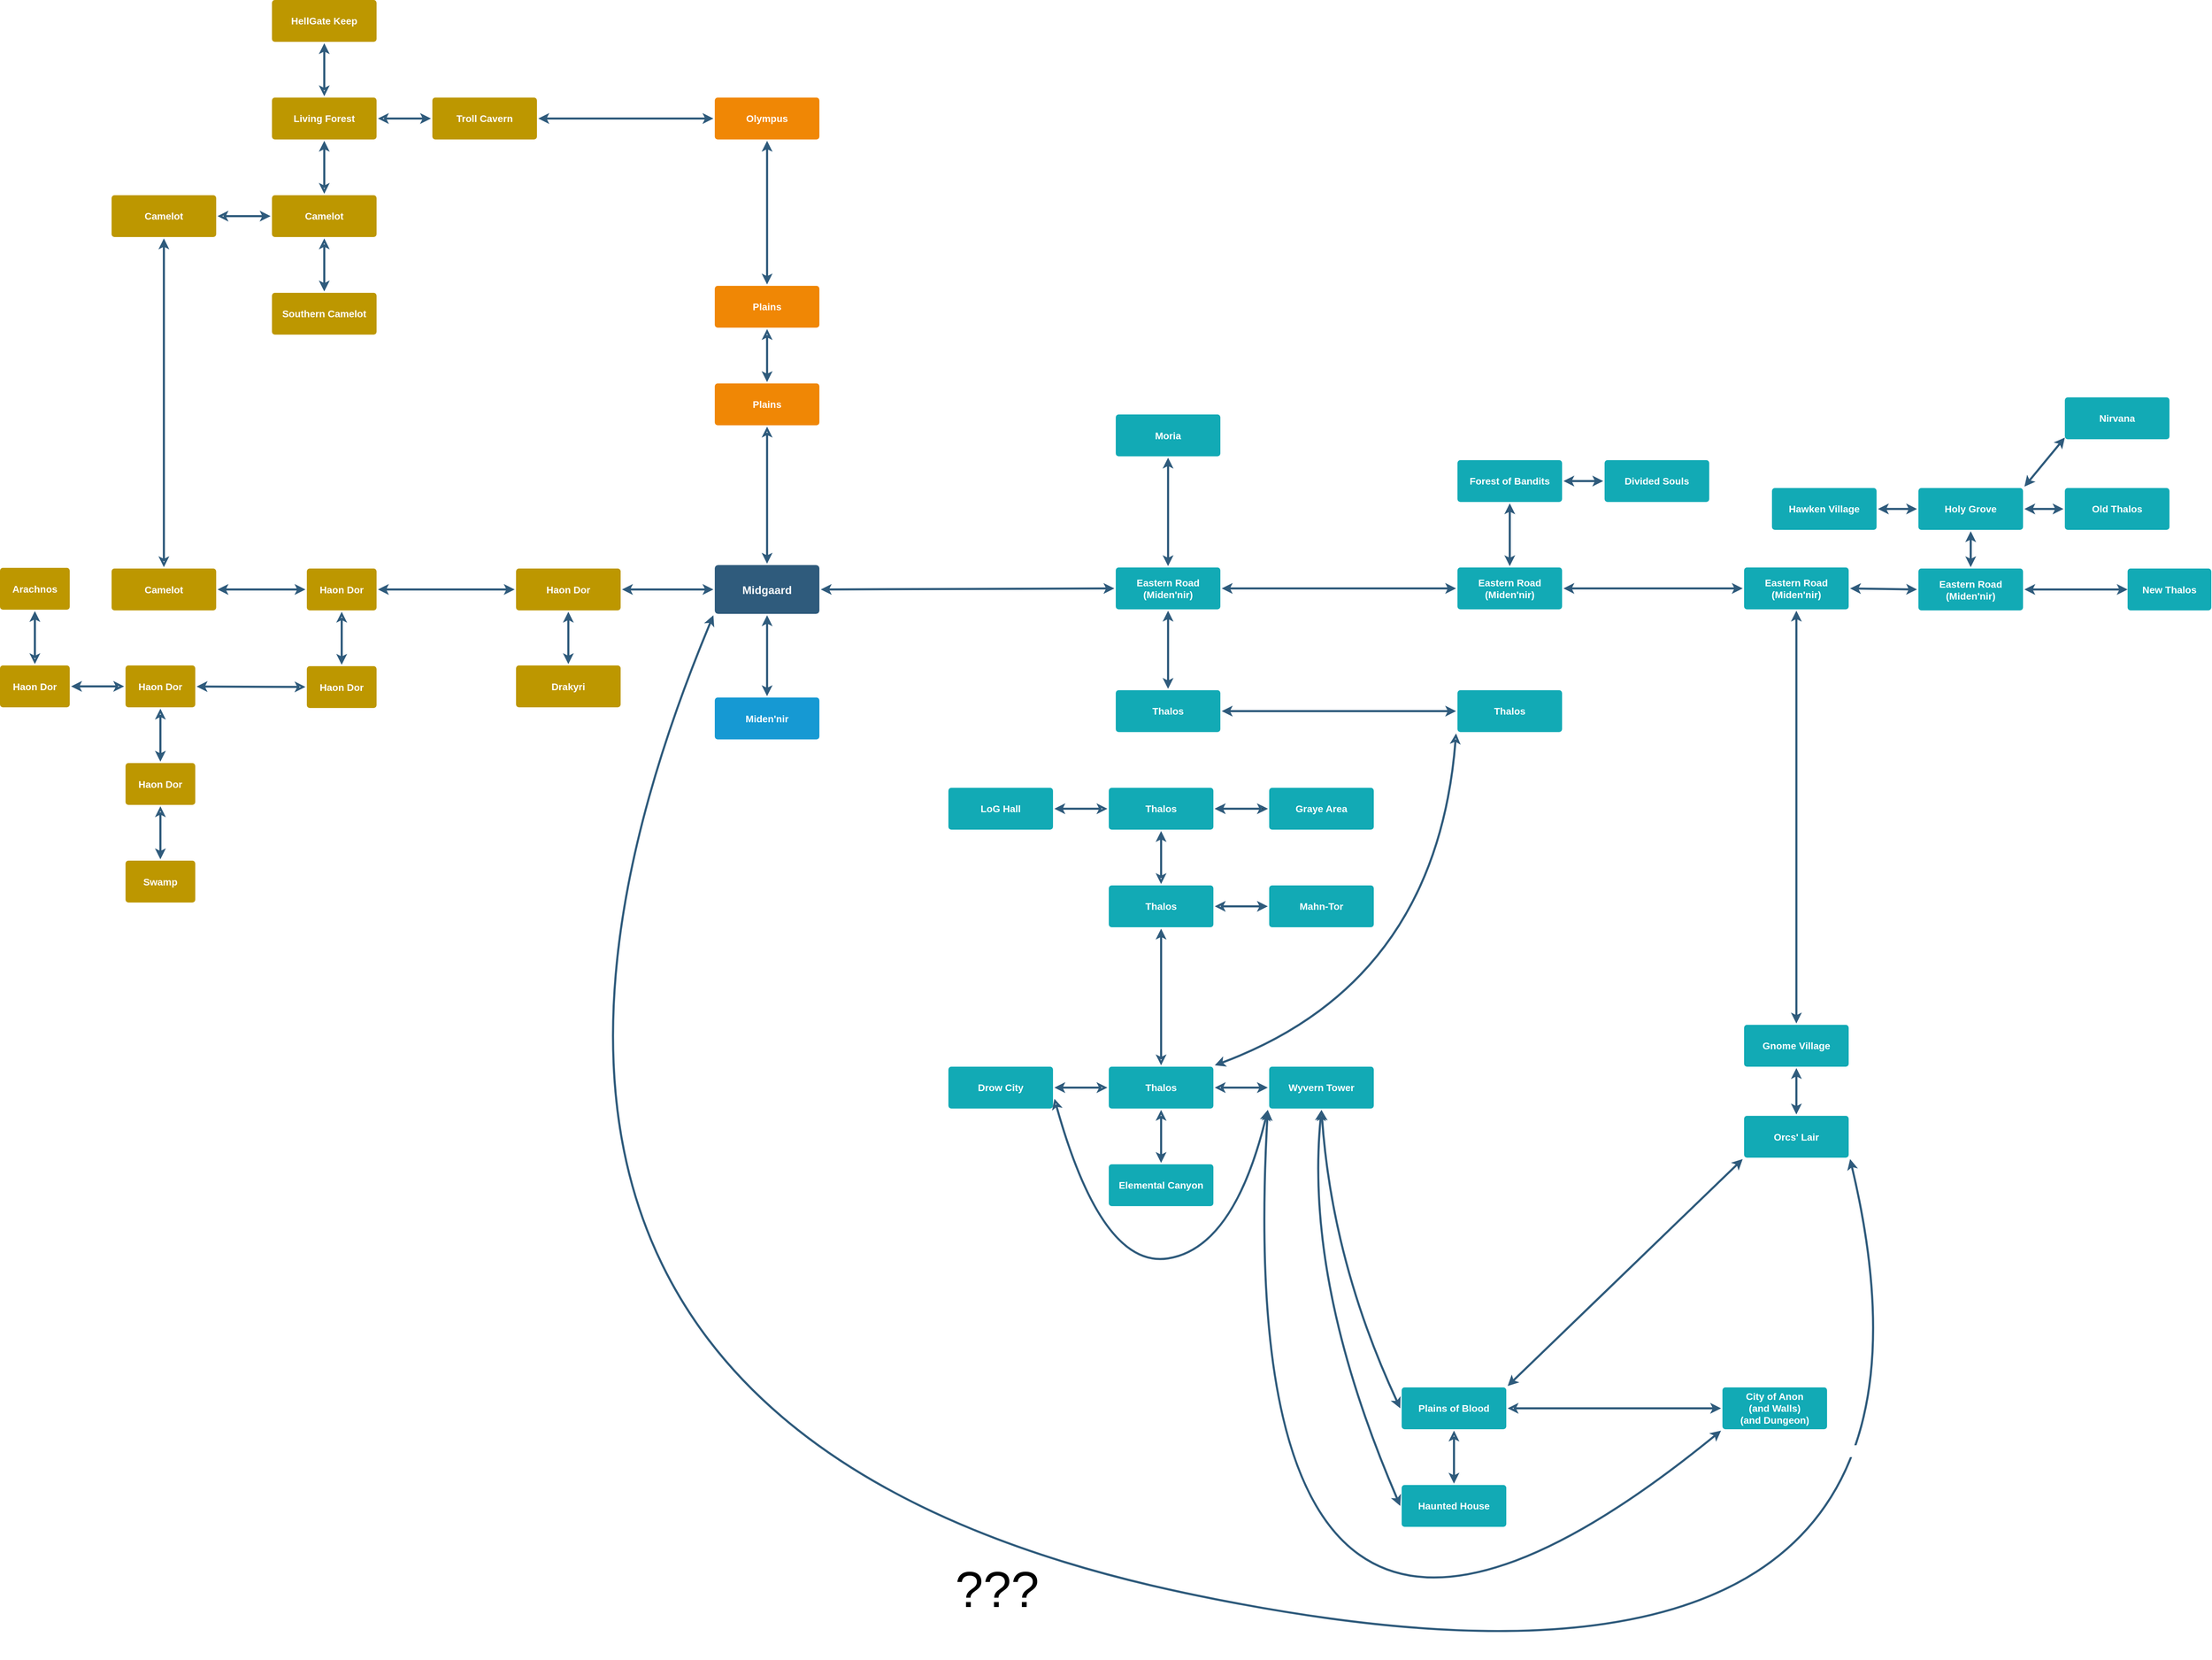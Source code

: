 <mxfile version="20.0.4" type="github">
  <diagram id="6a731a19-8d31-9384-78a2-239565b7b9f0" name="Page-1">
    <mxGraphModel dx="2523" dy="1562" grid="1" gridSize="10" guides="1" tooltips="1" connect="1" arrows="1" fold="1" page="1" pageScale="1" pageWidth="1169" pageHeight="827" background="none" math="0" shadow="0">
      <root>
        <mxCell id="0" />
        <mxCell id="1" parent="0" />
        <mxCell id="1749" value="Midgaard" style="rounded=1;whiteSpace=wrap;html=1;shadow=0;labelBackgroundColor=none;strokeColor=none;strokeWidth=3;fillColor=#2F5B7C;fontFamily=Helvetica;fontSize=16;fontColor=#FFFFFF;align=center;fontStyle=1;spacing=5;arcSize=7;perimeterSpacing=2;" parent="1" vertex="1">
          <mxGeometry x="495" y="380.5" width="150" height="70" as="geometry" />
        </mxCell>
        <mxCell id="1753" value="Haon Dor" style="rounded=1;whiteSpace=wrap;html=1;shadow=0;labelBackgroundColor=none;strokeColor=none;strokeWidth=3;fillColor=#BD9700;fontFamily=Helvetica;fontSize=14;fontColor=#FFFFFF;align=center;spacing=5;fontStyle=1;arcSize=7;perimeterSpacing=2;" parent="1" vertex="1">
          <mxGeometry x="210" y="385.5" width="150" height="60" as="geometry" />
        </mxCell>
        <mxCell id="1754" value="Drakyri" style="rounded=1;whiteSpace=wrap;html=1;shadow=0;labelBackgroundColor=none;strokeColor=none;strokeWidth=3;fillColor=#BD9700;fontFamily=Helvetica;fontSize=14;fontColor=#FFFFFF;align=center;spacing=5;fontStyle=1;arcSize=7;perimeterSpacing=2;" parent="1" vertex="1">
          <mxGeometry x="210" y="524.5" width="150" height="60" as="geometry" />
        </mxCell>
        <mxCell id="RiJoN2eTmRhTmO86q6G4-1881" value="" style="edgeStyle=none;orthogonalLoop=1;jettySize=auto;html=1;fontFamily=Helvetica;fontSize=14;fontColor=#FFFFFF;startArrow=classic;startFill=0;endArrow=classic;endFill=1;labelBackgroundColor=none;rounded=0;strokeColor=#2F5B7C;shadow=0;strokeWidth=3;" edge="1" parent="1" source="1755" target="RiJoN2eTmRhTmO86q6G4-1880">
          <mxGeometry relative="1" as="geometry" />
        </mxCell>
        <mxCell id="1755" value="Camelot" style="rounded=1;whiteSpace=wrap;html=1;shadow=0;labelBackgroundColor=none;strokeColor=none;strokeWidth=3;fillColor=#BD9700;fontFamily=Helvetica;fontSize=14;fontColor=#FFFFFF;align=center;spacing=5;fontStyle=1;arcSize=7;perimeterSpacing=2;" parent="1" vertex="1">
          <mxGeometry x="-370" y="385.5" width="150" height="60" as="geometry" />
        </mxCell>
        <mxCell id="1760" value="Miden&#39;nir" style="rounded=1;whiteSpace=wrap;html=1;shadow=0;labelBackgroundColor=none;strokeColor=none;strokeWidth=3;fillColor=#1699d3;fontFamily=Helvetica;fontSize=14;fontColor=#FFFFFF;align=center;spacing=5;fontStyle=1;arcSize=7;perimeterSpacing=2;" parent="1" vertex="1">
          <mxGeometry x="495" y="570.5" width="150" height="60" as="geometry" />
        </mxCell>
        <mxCell id="RiJoN2eTmRhTmO86q6G4-1897" value="" style="edgeStyle=none;orthogonalLoop=1;jettySize=auto;html=1;fontFamily=Helvetica;fontSize=14;fontColor=#FFFFFF;startArrow=classic;startFill=0;endArrow=classic;endFill=1;labelBackgroundColor=none;rounded=0;strokeColor=#2F5B7C;shadow=0;strokeWidth=3;" edge="1" parent="1" source="1764" target="RiJoN2eTmRhTmO86q6G4-1896">
          <mxGeometry relative="1" as="geometry" />
        </mxCell>
        <mxCell id="1764" value="Plains" style="rounded=1;whiteSpace=wrap;html=1;shadow=0;labelBackgroundColor=none;strokeColor=none;strokeWidth=3;fillColor=#F08705;fontFamily=Helvetica;fontSize=14;fontColor=#FFFFFF;align=center;spacing=5;fontStyle=1;arcSize=7;perimeterSpacing=2;" parent="1" vertex="1">
          <mxGeometry x="495" y="-20" width="150" height="60" as="geometry" />
        </mxCell>
        <mxCell id="1767" value="Olympus" style="rounded=1;whiteSpace=wrap;html=1;shadow=0;labelBackgroundColor=none;strokeColor=none;strokeWidth=3;fillColor=#F08705;fontFamily=Helvetica;fontSize=14;fontColor=#FFFFFF;align=center;spacing=5;arcSize=7;perimeterSpacing=2;fontStyle=1;" parent="1" vertex="1">
          <mxGeometry x="495" y="-290" width="150" height="60" as="geometry" />
        </mxCell>
        <mxCell id="1771" value="Eastern Road&lt;br&gt;(Miden&#39;nir)" style="rounded=1;whiteSpace=wrap;html=1;shadow=0;labelBackgroundColor=none;strokeColor=none;strokeWidth=3;fillColor=#12aab5;fontFamily=Helvetica;fontSize=14;fontColor=#FFFFFF;align=center;spacing=5;fontStyle=1;arcSize=7;perimeterSpacing=2;" parent="1" vertex="1">
          <mxGeometry x="1070" y="384.0" width="150" height="60" as="geometry" />
        </mxCell>
        <mxCell id="1772" value="Thalos" style="rounded=1;whiteSpace=wrap;html=1;shadow=0;labelBackgroundColor=none;strokeColor=none;strokeWidth=3;fillColor=#12aab5;fontFamily=Helvetica;fontSize=14;fontColor=#FFFFFF;align=center;spacing=5;fontStyle=1;arcSize=7;perimeterSpacing=2;" parent="1" vertex="1">
          <mxGeometry x="1070" y="560" width="150" height="60" as="geometry" />
        </mxCell>
        <mxCell id="RiJoN2eTmRhTmO86q6G4-1869" value="" style="edgeStyle=none;orthogonalLoop=1;jettySize=auto;html=1;fontFamily=Helvetica;fontSize=14;fontColor=#FFFFFF;startArrow=classic;startFill=0;endArrow=classic;endFill=1;labelBackgroundColor=none;rounded=0;strokeColor=#2F5B7C;shadow=0;strokeWidth=3;" edge="1" parent="1" source="RiJoN2eTmRhTmO86q6G4-1788" target="RiJoN2eTmRhTmO86q6G4-1868">
          <mxGeometry relative="1" as="geometry" />
        </mxCell>
        <mxCell id="RiJoN2eTmRhTmO86q6G4-1788" value="Haon Dor" style="rounded=1;whiteSpace=wrap;html=1;shadow=0;labelBackgroundColor=none;strokeColor=none;strokeWidth=3;fillColor=#BD9700;fontFamily=Helvetica;fontSize=14;fontColor=#FFFFFF;align=center;spacing=5;fontStyle=1;arcSize=7;perimeterSpacing=2;" vertex="1" parent="1">
          <mxGeometry x="-90" y="385.5" width="100" height="60" as="geometry" />
        </mxCell>
        <mxCell id="RiJoN2eTmRhTmO86q6G4-1792" value="New Thalos" style="rounded=1;whiteSpace=wrap;html=1;fontFamily=Helvetica;fontSize=14;fontColor=#FFFFFF;fillColor=#12aab5;strokeColor=none;shadow=0;labelBackgroundColor=none;strokeWidth=3;spacing=5;fontStyle=1;arcSize=7;" vertex="1" parent="1">
          <mxGeometry x="2521" y="385.5" width="120" height="60" as="geometry" />
        </mxCell>
        <mxCell id="RiJoN2eTmRhTmO86q6G4-1793" value="Eastern Road&lt;br&gt;(Miden&#39;nir)" style="rounded=1;whiteSpace=wrap;html=1;shadow=0;labelBackgroundColor=none;strokeColor=none;strokeWidth=3;fillColor=#12aab5;fontFamily=Helvetica;fontSize=14;fontColor=#FFFFFF;align=center;spacing=5;fontStyle=1;arcSize=7;perimeterSpacing=2;" vertex="1" parent="1">
          <mxGeometry x="2221" y="385.5" width="150" height="60" as="geometry" />
        </mxCell>
        <mxCell id="RiJoN2eTmRhTmO86q6G4-1794" value="" style="endArrow=classic;startArrow=classic;html=1;rounded=0;shadow=0;labelBackgroundColor=none;fontFamily=Helvetica;fontSize=16;fontColor=#23445D;strokeColor=#2F5B7C;strokeWidth=3;shape=connector;jumpStyle=none;exitX=1;exitY=0.5;exitDx=0;exitDy=0;entryX=0;entryY=0.5;entryDx=0;entryDy=0;" edge="1" parent="1" source="RiJoN2eTmRhTmO86q6G4-1793" target="RiJoN2eTmRhTmO86q6G4-1792">
          <mxGeometry width="50" height="50" relative="1" as="geometry">
            <mxPoint x="2311" y="421.25" as="sourcePoint" />
            <mxPoint x="2497" y="419.75" as="targetPoint" />
          </mxGeometry>
        </mxCell>
        <mxCell id="RiJoN2eTmRhTmO86q6G4-1795" value="Moria" style="rounded=1;whiteSpace=wrap;html=1;shadow=0;labelBackgroundColor=none;strokeColor=none;strokeWidth=3;fillColor=#12aab5;fontFamily=Helvetica;fontSize=14;fontColor=#FFFFFF;align=center;spacing=5;fontStyle=1;arcSize=7;perimeterSpacing=2;" vertex="1" parent="1">
          <mxGeometry x="1070" y="164.5" width="150" height="60" as="geometry" />
        </mxCell>
        <mxCell id="RiJoN2eTmRhTmO86q6G4-1796" value="" style="endArrow=classic;startArrow=classic;html=1;rounded=0;shadow=0;labelBackgroundColor=none;fontFamily=Helvetica;fontSize=16;fontColor=#23445D;strokeColor=#2F5B7C;strokeWidth=3;shape=connector;jumpStyle=none;entryX=0.5;entryY=0;entryDx=0;entryDy=0;exitX=0.5;exitY=1;exitDx=0;exitDy=0;" edge="1" parent="1" source="RiJoN2eTmRhTmO86q6G4-1795" target="1771">
          <mxGeometry width="50" height="50" relative="1" as="geometry">
            <mxPoint x="1200" y="324.5" as="sourcePoint" />
            <mxPoint x="1150" y="384.5" as="targetPoint" />
          </mxGeometry>
        </mxCell>
        <mxCell id="RiJoN2eTmRhTmO86q6G4-1798" value="Eastern Road&lt;br&gt;(Miden&#39;nir)" style="rounded=1;whiteSpace=wrap;html=1;shadow=0;labelBackgroundColor=none;strokeColor=none;strokeWidth=3;fillColor=#12aab5;fontFamily=Helvetica;fontSize=14;fontColor=#FFFFFF;align=center;spacing=5;fontStyle=1;arcSize=7;perimeterSpacing=2;" vertex="1" parent="1">
          <mxGeometry x="1560" y="384.0" width="150" height="60" as="geometry" />
        </mxCell>
        <mxCell id="RiJoN2eTmRhTmO86q6G4-1801" value="" style="endArrow=classic;startArrow=classic;html=1;rounded=0;shadow=0;labelBackgroundColor=none;fontFamily=Helvetica;fontSize=14;fontColor=#FFFFFF;strokeColor=#2F5B7C;strokeWidth=3;shape=connector;jumpStyle=none;exitX=1;exitY=0.5;exitDx=0;exitDy=0;entryX=0;entryY=0.5;entryDx=0;entryDy=0;" edge="1" parent="1" source="1749" target="1771">
          <mxGeometry width="50" height="50" relative="1" as="geometry">
            <mxPoint x="750" y="430" as="sourcePoint" />
            <mxPoint x="800" y="380" as="targetPoint" />
          </mxGeometry>
        </mxCell>
        <mxCell id="RiJoN2eTmRhTmO86q6G4-1803" value="" style="endArrow=classic;startArrow=classic;html=1;rounded=0;shadow=0;labelBackgroundColor=none;fontFamily=Helvetica;fontSize=14;fontColor=#FFFFFF;strokeColor=#2F5B7C;strokeWidth=3;shape=connector;jumpStyle=none;entryX=0.5;entryY=1;entryDx=0;entryDy=0;exitX=0.5;exitY=0;exitDx=0;exitDy=0;" edge="1" parent="1" source="1764" target="1767">
          <mxGeometry width="50" height="50" relative="1" as="geometry">
            <mxPoint x="580" y="158.5" as="sourcePoint" />
            <mxPoint x="580" y="52" as="targetPoint" />
          </mxGeometry>
        </mxCell>
        <mxCell id="RiJoN2eTmRhTmO86q6G4-1804" value="" style="endArrow=classic;startArrow=classic;html=1;rounded=0;shadow=0;labelBackgroundColor=none;fontFamily=Helvetica;fontSize=14;fontColor=#FFFFFF;strokeColor=#2F5B7C;strokeWidth=3;shape=connector;jumpStyle=none;entryX=1;entryY=0.5;entryDx=0;entryDy=0;exitX=0;exitY=0.5;exitDx=0;exitDy=0;" edge="1" parent="1" source="1749" target="1753">
          <mxGeometry width="50" height="50" relative="1" as="geometry">
            <mxPoint x="590" y="398.5" as="sourcePoint" />
            <mxPoint x="590" y="292" as="targetPoint" />
          </mxGeometry>
        </mxCell>
        <mxCell id="RiJoN2eTmRhTmO86q6G4-1805" value="" style="endArrow=classic;startArrow=classic;html=1;rounded=0;shadow=0;labelBackgroundColor=none;fontFamily=Helvetica;fontSize=14;fontColor=#FFFFFF;strokeColor=#2F5B7C;strokeWidth=3;shape=connector;jumpStyle=none;entryX=0.5;entryY=1;entryDx=0;entryDy=0;exitX=0.5;exitY=0;exitDx=0;exitDy=0;" edge="1" parent="1" source="1754" target="1753">
          <mxGeometry width="50" height="50" relative="1" as="geometry">
            <mxPoint x="600" y="408.5" as="sourcePoint" />
            <mxPoint x="600" y="302" as="targetPoint" />
          </mxGeometry>
        </mxCell>
        <mxCell id="RiJoN2eTmRhTmO86q6G4-1806" value="" style="endArrow=classic;startArrow=classic;html=1;rounded=0;shadow=0;labelBackgroundColor=none;fontFamily=Helvetica;fontSize=14;fontColor=#FFFFFF;strokeColor=#2F5B7C;strokeWidth=3;shape=connector;jumpStyle=none;entryX=0.5;entryY=1;entryDx=0;entryDy=0;exitX=0.5;exitY=0;exitDx=0;exitDy=0;" edge="1" parent="1" source="1760" target="1749">
          <mxGeometry width="50" height="50" relative="1" as="geometry">
            <mxPoint x="610" y="418.5" as="sourcePoint" />
            <mxPoint x="610" y="312" as="targetPoint" />
          </mxGeometry>
        </mxCell>
        <mxCell id="RiJoN2eTmRhTmO86q6G4-1807" value="" style="endArrow=classic;startArrow=classic;html=1;rounded=0;shadow=0;labelBackgroundColor=none;fontFamily=Helvetica;fontSize=14;fontColor=#FFFFFF;strokeColor=#2F5B7C;strokeWidth=3;shape=connector;jumpStyle=none;entryX=0;entryY=0.5;entryDx=0;entryDy=0;exitX=1;exitY=0.5;exitDx=0;exitDy=0;" edge="1" parent="1" source="1772" target="RiJoN2eTmRhTmO86q6G4-1834">
          <mxGeometry width="50" height="50" relative="1" as="geometry">
            <mxPoint x="910" y="428.5" as="sourcePoint" />
            <mxPoint x="910" y="322" as="targetPoint" />
          </mxGeometry>
        </mxCell>
        <mxCell id="RiJoN2eTmRhTmO86q6G4-1808" value="" style="endArrow=classic;startArrow=classic;html=1;rounded=0;shadow=0;labelBackgroundColor=none;fontFamily=Helvetica;fontSize=14;fontColor=#FFFFFF;strokeColor=#2F5B7C;strokeWidth=3;shape=connector;jumpStyle=none;entryX=0;entryY=0.5;entryDx=0;entryDy=0;exitX=1;exitY=0.5;exitDx=0;exitDy=0;" edge="1" parent="1" source="1771" target="RiJoN2eTmRhTmO86q6G4-1798">
          <mxGeometry width="50" height="50" relative="1" as="geometry">
            <mxPoint x="920" y="438.5" as="sourcePoint" />
            <mxPoint x="920" y="332" as="targetPoint" />
          </mxGeometry>
        </mxCell>
        <mxCell id="RiJoN2eTmRhTmO86q6G4-1809" value="Eastern Road&lt;br&gt;(Miden&#39;nir)" style="rounded=1;whiteSpace=wrap;html=1;shadow=0;labelBackgroundColor=none;strokeColor=none;strokeWidth=3;fillColor=#12aab5;fontFamily=Helvetica;fontSize=14;fontColor=#FFFFFF;align=center;spacing=5;fontStyle=1;arcSize=7;perimeterSpacing=2;" vertex="1" parent="1">
          <mxGeometry x="1971" y="384.0" width="150" height="60" as="geometry" />
        </mxCell>
        <mxCell id="RiJoN2eTmRhTmO86q6G4-1810" value="" style="endArrow=classic;startArrow=classic;html=1;rounded=0;shadow=0;labelBackgroundColor=none;fontFamily=Helvetica;fontSize=14;fontColor=#FFFFFF;strokeColor=#2F5B7C;strokeWidth=3;shape=connector;jumpStyle=none;entryX=0;entryY=0.5;entryDx=0;entryDy=0;exitX=1;exitY=0.5;exitDx=0;exitDy=0;" edge="1" parent="1" source="RiJoN2eTmRhTmO86q6G4-1798" target="RiJoN2eTmRhTmO86q6G4-1809">
          <mxGeometry width="50" height="50" relative="1" as="geometry">
            <mxPoint x="1483" y="424.0" as="sourcePoint" />
            <mxPoint x="1568" y="424.0" as="targetPoint" />
          </mxGeometry>
        </mxCell>
        <mxCell id="RiJoN2eTmRhTmO86q6G4-1811" value="" style="endArrow=classic;startArrow=classic;html=1;rounded=0;shadow=0;labelBackgroundColor=none;fontFamily=Helvetica;fontSize=14;fontColor=#FFFFFF;strokeColor=#2F5B7C;strokeWidth=3;shape=connector;jumpStyle=none;entryX=0;entryY=0.5;entryDx=0;entryDy=0;exitX=1;exitY=0.5;exitDx=0;exitDy=0;" edge="1" parent="1" source="RiJoN2eTmRhTmO86q6G4-1809" target="RiJoN2eTmRhTmO86q6G4-1793">
          <mxGeometry width="50" height="50" relative="1" as="geometry">
            <mxPoint x="1683" y="434.0" as="sourcePoint" />
            <mxPoint x="1768" y="434.0" as="targetPoint" />
          </mxGeometry>
        </mxCell>
        <mxCell id="RiJoN2eTmRhTmO86q6G4-1812" value="" style="endArrow=classic;startArrow=classic;html=1;rounded=0;shadow=0;labelBackgroundColor=none;fontFamily=Helvetica;fontSize=14;fontColor=#FFFFFF;strokeColor=#2F5B7C;strokeWidth=3;shape=connector;jumpStyle=none;entryX=1;entryY=0.5;entryDx=0;entryDy=0;exitX=0;exitY=0.5;exitDx=0;exitDy=0;" edge="1" parent="1" source="1753" target="RiJoN2eTmRhTmO86q6G4-1788">
          <mxGeometry width="50" height="50" relative="1" as="geometry">
            <mxPoint x="141" y="414" as="sourcePoint" />
            <mxPoint x="10" y="414" as="targetPoint" />
          </mxGeometry>
        </mxCell>
        <mxCell id="RiJoN2eTmRhTmO86q6G4-1813" value="" style="endArrow=classic;startArrow=classic;html=1;rounded=0;shadow=0;labelBackgroundColor=none;fontFamily=Helvetica;fontSize=14;fontColor=#FFFFFF;strokeColor=#2F5B7C;strokeWidth=3;shape=connector;jumpStyle=none;entryX=1;entryY=0.5;entryDx=0;entryDy=0;exitX=0;exitY=0.5;exitDx=0;exitDy=0;" edge="1" parent="1" source="RiJoN2eTmRhTmO86q6G4-1788" target="1755">
          <mxGeometry width="50" height="50" relative="1" as="geometry">
            <mxPoint x="-99" y="490" as="sourcePoint" />
            <mxPoint x="-230" y="490" as="targetPoint" />
          </mxGeometry>
        </mxCell>
        <mxCell id="RiJoN2eTmRhTmO86q6G4-1814" value="Forest of Bandits" style="rounded=1;whiteSpace=wrap;html=1;shadow=0;labelBackgroundColor=none;strokeColor=none;strokeWidth=3;fillColor=#12aab5;fontFamily=Helvetica;fontSize=14;fontColor=#FFFFFF;align=center;spacing=5;fontStyle=1;arcSize=7;perimeterSpacing=2;" vertex="1" parent="1">
          <mxGeometry x="1560" y="230.0" width="150" height="60" as="geometry" />
        </mxCell>
        <mxCell id="RiJoN2eTmRhTmO86q6G4-1815" value="" style="endArrow=classic;startArrow=classic;html=1;rounded=0;shadow=0;labelBackgroundColor=none;fontFamily=Helvetica;fontSize=14;fontColor=#FFFFFF;strokeColor=#2F5B7C;strokeWidth=3;shape=connector;jumpStyle=none;entryX=0.5;entryY=1;entryDx=0;entryDy=0;" edge="1" parent="1" source="RiJoN2eTmRhTmO86q6G4-1798" target="RiJoN2eTmRhTmO86q6G4-1814">
          <mxGeometry width="50" height="50" relative="1" as="geometry">
            <mxPoint x="1483" y="424.0" as="sourcePoint" />
            <mxPoint x="1568" y="424.0" as="targetPoint" />
          </mxGeometry>
        </mxCell>
        <mxCell id="RiJoN2eTmRhTmO86q6G4-1816" value="Divided Souls" style="rounded=1;whiteSpace=wrap;html=1;shadow=0;labelBackgroundColor=none;strokeColor=none;strokeWidth=3;fillColor=#12aab5;fontFamily=Helvetica;fontSize=14;fontColor=#FFFFFF;align=center;spacing=5;fontStyle=1;arcSize=7;perimeterSpacing=2;" vertex="1" parent="1">
          <mxGeometry x="1771" y="230.0" width="150" height="60" as="geometry" />
        </mxCell>
        <mxCell id="RiJoN2eTmRhTmO86q6G4-1817" value="" style="endArrow=classic;startArrow=classic;html=1;rounded=0;shadow=0;labelBackgroundColor=none;fontFamily=Helvetica;fontSize=14;fontColor=#FFFFFF;strokeColor=#2F5B7C;strokeWidth=3;shape=connector;jumpStyle=none;entryX=0;entryY=0.5;entryDx=0;entryDy=0;exitX=1;exitY=0.5;exitDx=0;exitDy=0;" edge="1" parent="1" source="RiJoN2eTmRhTmO86q6G4-1814" target="RiJoN2eTmRhTmO86q6G4-1816">
          <mxGeometry width="50" height="50" relative="1" as="geometry">
            <mxPoint x="1645" y="392" as="sourcePoint" />
            <mxPoint x="1645" y="302" as="targetPoint" />
          </mxGeometry>
        </mxCell>
        <mxCell id="RiJoN2eTmRhTmO86q6G4-1818" value="Gnome Village" style="rounded=1;whiteSpace=wrap;html=1;shadow=0;labelBackgroundColor=none;strokeColor=none;strokeWidth=3;fillColor=#12aab5;fontFamily=Helvetica;fontSize=14;fontColor=#FFFFFF;align=center;spacing=5;fontStyle=1;arcSize=7;perimeterSpacing=2;" vertex="1" parent="1">
          <mxGeometry x="1971" y="1040" width="150" height="60" as="geometry" />
        </mxCell>
        <mxCell id="RiJoN2eTmRhTmO86q6G4-1819" value="" style="endArrow=classic;startArrow=classic;html=1;rounded=0;shadow=0;labelBackgroundColor=none;fontFamily=Helvetica;fontSize=14;fontColor=#FFFFFF;strokeColor=#2F5B7C;strokeWidth=3;shape=connector;jumpStyle=none;entryX=0.5;entryY=0;entryDx=0;entryDy=0;exitX=0.5;exitY=1;exitDx=0;exitDy=0;" edge="1" parent="1" source="RiJoN2eTmRhTmO86q6G4-1809" target="RiJoN2eTmRhTmO86q6G4-1818">
          <mxGeometry width="50" height="50" relative="1" as="geometry">
            <mxPoint x="2133" y="424" as="sourcePoint" />
            <mxPoint x="2229" y="425.5" as="targetPoint" />
          </mxGeometry>
        </mxCell>
        <mxCell id="RiJoN2eTmRhTmO86q6G4-1820" value="Orcs&#39; Lair" style="rounded=1;whiteSpace=wrap;html=1;shadow=0;labelBackgroundColor=none;strokeColor=none;strokeWidth=3;fillColor=#12aab5;fontFamily=Helvetica;fontSize=14;fontColor=#FFFFFF;align=center;spacing=5;fontStyle=1;arcSize=7;perimeterSpacing=2;" vertex="1" parent="1">
          <mxGeometry x="1971" y="1170.5" width="150" height="60" as="geometry" />
        </mxCell>
        <mxCell id="RiJoN2eTmRhTmO86q6G4-1821" value="" style="endArrow=classic;startArrow=classic;html=1;rounded=0;shadow=0;labelBackgroundColor=none;fontFamily=Helvetica;fontSize=14;fontColor=#FFFFFF;strokeColor=#2F5B7C;strokeWidth=3;shape=connector;jumpStyle=none;entryX=0.5;entryY=0;entryDx=0;entryDy=0;exitX=0.5;exitY=1;exitDx=0;exitDy=0;" edge="1" parent="1" source="RiJoN2eTmRhTmO86q6G4-1818" target="RiJoN2eTmRhTmO86q6G4-1820">
          <mxGeometry width="50" height="50" relative="1" as="geometry">
            <mxPoint x="2056" y="996.0" as="sourcePoint" />
            <mxPoint x="2056" y="1048.0" as="targetPoint" />
          </mxGeometry>
        </mxCell>
        <mxCell id="RiJoN2eTmRhTmO86q6G4-1858" value="" style="edgeStyle=none;orthogonalLoop=1;jettySize=auto;html=1;fontFamily=Helvetica;fontSize=14;fontColor=#FFFFFF;startArrow=classic;startFill=0;endArrow=classic;endFill=1;labelBackgroundColor=none;rounded=0;strokeColor=#2F5B7C;shadow=0;strokeWidth=3;" edge="1" parent="1" source="RiJoN2eTmRhTmO86q6G4-1822" target="RiJoN2eTmRhTmO86q6G4-1857">
          <mxGeometry relative="1" as="geometry" />
        </mxCell>
        <mxCell id="RiJoN2eTmRhTmO86q6G4-1860" value="" style="edgeStyle=none;orthogonalLoop=1;jettySize=auto;html=1;fontFamily=Helvetica;fontSize=14;fontColor=#FFFFFF;startArrow=classic;startFill=0;endArrow=classic;endFill=1;labelBackgroundColor=none;rounded=0;strokeColor=#2F5B7C;shadow=0;strokeWidth=3;" edge="1" parent="1" source="RiJoN2eTmRhTmO86q6G4-1822" target="RiJoN2eTmRhTmO86q6G4-1859">
          <mxGeometry relative="1" as="geometry" />
        </mxCell>
        <mxCell id="RiJoN2eTmRhTmO86q6G4-1822" value="Plains of Blood" style="rounded=1;whiteSpace=wrap;html=1;shadow=0;labelBackgroundColor=none;strokeColor=none;strokeWidth=3;fillColor=#12aab5;fontFamily=Helvetica;fontSize=14;fontColor=#FFFFFF;align=center;spacing=5;fontStyle=1;arcSize=7;perimeterSpacing=2;" vertex="1" parent="1">
          <mxGeometry x="1480" y="1560" width="150" height="60" as="geometry" />
        </mxCell>
        <mxCell id="RiJoN2eTmRhTmO86q6G4-1823" value="" style="endArrow=classic;startArrow=classic;html=1;rounded=0;shadow=0;labelBackgroundColor=none;fontFamily=Helvetica;fontSize=14;fontColor=#FFFFFF;strokeColor=#2F5B7C;strokeWidth=3;shape=connector;jumpStyle=none;entryX=1;entryY=0;entryDx=0;entryDy=0;exitX=0;exitY=1;exitDx=0;exitDy=0;" edge="1" parent="1" source="RiJoN2eTmRhTmO86q6G4-1820" target="RiJoN2eTmRhTmO86q6G4-1822">
          <mxGeometry width="50" height="50" relative="1" as="geometry">
            <mxPoint x="2056" y="1112.0" as="sourcePoint" />
            <mxPoint x="2056" y="1178.5" as="targetPoint" />
          </mxGeometry>
        </mxCell>
        <mxCell id="RiJoN2eTmRhTmO86q6G4-1824" value="Holy Grove" style="rounded=1;whiteSpace=wrap;html=1;shadow=0;labelBackgroundColor=none;strokeColor=none;strokeWidth=3;fillColor=#12aab5;fontFamily=Helvetica;fontSize=14;fontColor=#FFFFFF;align=center;spacing=5;fontStyle=1;arcSize=7;perimeterSpacing=2;" vertex="1" parent="1">
          <mxGeometry x="2221" y="270.0" width="150" height="60" as="geometry" />
        </mxCell>
        <mxCell id="RiJoN2eTmRhTmO86q6G4-1825" value="" style="endArrow=classic;startArrow=classic;html=1;rounded=0;shadow=0;labelBackgroundColor=none;fontFamily=Helvetica;fontSize=16;fontColor=#23445D;strokeColor=#2F5B7C;strokeWidth=3;shape=connector;jumpStyle=none;entryX=0.5;entryY=1;entryDx=0;entryDy=0;" edge="1" parent="1" source="RiJoN2eTmRhTmO86q6G4-1793" target="RiJoN2eTmRhTmO86q6G4-1824">
          <mxGeometry width="50" height="50" relative="1" as="geometry">
            <mxPoint x="2383.0" y="425.5" as="sourcePoint" />
            <mxPoint x="2531" y="425.5" as="targetPoint" />
          </mxGeometry>
        </mxCell>
        <mxCell id="RiJoN2eTmRhTmO86q6G4-1826" value="Old Thalos" style="rounded=1;whiteSpace=wrap;html=1;shadow=0;labelBackgroundColor=none;strokeColor=none;strokeWidth=3;fillColor=#12aab5;fontFamily=Helvetica;fontSize=14;fontColor=#FFFFFF;align=center;spacing=5;fontStyle=1;arcSize=7;perimeterSpacing=2;" vertex="1" parent="1">
          <mxGeometry x="2431" y="270.0" width="150" height="60" as="geometry" />
        </mxCell>
        <mxCell id="RiJoN2eTmRhTmO86q6G4-1827" value="" style="endArrow=classic;startArrow=classic;html=1;rounded=0;shadow=0;labelBackgroundColor=none;fontFamily=Helvetica;fontSize=16;fontColor=#23445D;strokeColor=#2F5B7C;strokeWidth=3;shape=connector;jumpStyle=none;entryX=0;entryY=0.5;entryDx=0;entryDy=0;exitX=1;exitY=0.5;exitDx=0;exitDy=0;" edge="1" parent="1" source="RiJoN2eTmRhTmO86q6G4-1824" target="RiJoN2eTmRhTmO86q6G4-1826">
          <mxGeometry width="50" height="50" relative="1" as="geometry">
            <mxPoint x="2306" y="393.5" as="sourcePoint" />
            <mxPoint x="2306" y="342.0" as="targetPoint" />
          </mxGeometry>
        </mxCell>
        <mxCell id="RiJoN2eTmRhTmO86q6G4-1828" value="Nirvana" style="rounded=1;whiteSpace=wrap;html=1;shadow=0;labelBackgroundColor=none;strokeColor=none;strokeWidth=3;fillColor=#12aab5;fontFamily=Helvetica;fontSize=14;fontColor=#FFFFFF;align=center;spacing=5;fontStyle=1;arcSize=7;perimeterSpacing=2;" vertex="1" parent="1">
          <mxGeometry x="2431" y="140.0" width="150" height="60" as="geometry" />
        </mxCell>
        <mxCell id="RiJoN2eTmRhTmO86q6G4-1829" value="" style="endArrow=classic;startArrow=classic;html=1;rounded=0;shadow=0;labelBackgroundColor=none;fontFamily=Helvetica;fontSize=16;fontColor=#23445D;strokeColor=#2F5B7C;strokeWidth=3;shape=connector;jumpStyle=none;entryX=0.013;entryY=0.932;entryDx=0;entryDy=0;exitX=1;exitY=0;exitDx=0;exitDy=0;entryPerimeter=0;" edge="1" parent="1" source="RiJoN2eTmRhTmO86q6G4-1824" target="RiJoN2eTmRhTmO86q6G4-1828">
          <mxGeometry width="50" height="50" relative="1" as="geometry">
            <mxPoint x="2383.0" y="310.0" as="sourcePoint" />
            <mxPoint x="2439.0" y="310.0" as="targetPoint" />
          </mxGeometry>
        </mxCell>
        <mxCell id="RiJoN2eTmRhTmO86q6G4-1830" value="Hawken Village" style="rounded=1;whiteSpace=wrap;html=1;shadow=0;labelBackgroundColor=none;strokeColor=none;strokeWidth=3;fillColor=#12aab5;fontFamily=Helvetica;fontSize=14;fontColor=#FFFFFF;align=center;spacing=5;fontStyle=1;arcSize=7;perimeterSpacing=2;" vertex="1" parent="1">
          <mxGeometry x="2011" y="270.0" width="150" height="60" as="geometry" />
        </mxCell>
        <mxCell id="RiJoN2eTmRhTmO86q6G4-1831" value="" style="endArrow=classic;startArrow=classic;html=1;rounded=0;shadow=0;labelBackgroundColor=none;fontFamily=Helvetica;fontSize=16;fontColor=#23445D;strokeColor=#2F5B7C;strokeWidth=3;shape=connector;jumpStyle=none;entryX=0;entryY=0.5;entryDx=0;entryDy=0;exitX=1;exitY=0.5;exitDx=0;exitDy=0;" edge="1" parent="1" source="RiJoN2eTmRhTmO86q6G4-1830" target="RiJoN2eTmRhTmO86q6G4-1824">
          <mxGeometry width="50" height="50" relative="1" as="geometry">
            <mxPoint x="2383.0" y="278" as="sourcePoint" />
            <mxPoint x="2441.002" y="207.648" as="targetPoint" />
          </mxGeometry>
        </mxCell>
        <mxCell id="RiJoN2eTmRhTmO86q6G4-1833" value="" style="endArrow=classic;startArrow=classic;html=1;rounded=0;shadow=0;labelBackgroundColor=none;fontFamily=Helvetica;fontSize=14;fontColor=#FFFFFF;strokeColor=#2F5B7C;strokeWidth=3;shape=connector;jumpStyle=none;entryX=0.5;entryY=1;entryDx=0;entryDy=0;exitX=0.5;exitY=0;exitDx=0;exitDy=0;" edge="1" parent="1" source="1772" target="1771">
          <mxGeometry width="50" height="50" relative="1" as="geometry">
            <mxPoint x="1072" y="678" as="sourcePoint" />
            <mxPoint x="1098" y="642.5" as="targetPoint" />
          </mxGeometry>
        </mxCell>
        <mxCell id="RiJoN2eTmRhTmO86q6G4-1834" value="Thalos" style="rounded=1;whiteSpace=wrap;html=1;shadow=0;labelBackgroundColor=none;strokeColor=none;strokeWidth=3;fillColor=#12aab5;fontFamily=Helvetica;fontSize=14;fontColor=#FFFFFF;align=center;spacing=5;fontStyle=1;arcSize=7;perimeterSpacing=2;" vertex="1" parent="1">
          <mxGeometry x="1560" y="560" width="150" height="60" as="geometry" />
        </mxCell>
        <mxCell id="RiJoN2eTmRhTmO86q6G4-1839" value="" style="edgeStyle=none;orthogonalLoop=1;jettySize=auto;html=1;fontFamily=Helvetica;fontSize=14;fontColor=#FFFFFF;startArrow=classic;startFill=0;endArrow=classic;endFill=1;labelBackgroundColor=none;rounded=0;strokeColor=#2F5B7C;shadow=0;strokeWidth=3;" edge="1" parent="1" source="RiJoN2eTmRhTmO86q6G4-1836" target="RiJoN2eTmRhTmO86q6G4-1838">
          <mxGeometry relative="1" as="geometry" />
        </mxCell>
        <mxCell id="RiJoN2eTmRhTmO86q6G4-1841" value="" style="edgeStyle=none;orthogonalLoop=1;jettySize=auto;html=1;fontFamily=Helvetica;fontSize=14;fontColor=#FFFFFF;startArrow=classic;startFill=0;endArrow=classic;endFill=1;labelBackgroundColor=none;rounded=0;strokeColor=#2F5B7C;shadow=0;strokeWidth=3;" edge="1" parent="1" source="RiJoN2eTmRhTmO86q6G4-1836" target="RiJoN2eTmRhTmO86q6G4-1840">
          <mxGeometry relative="1" as="geometry" />
        </mxCell>
        <mxCell id="RiJoN2eTmRhTmO86q6G4-1852" value="" style="edgeStyle=none;orthogonalLoop=1;jettySize=auto;html=1;fontFamily=Helvetica;fontSize=14;fontColor=#FFFFFF;startArrow=classic;startFill=0;endArrow=classic;endFill=1;labelBackgroundColor=none;rounded=0;strokeColor=#2F5B7C;shadow=0;strokeWidth=3;" edge="1" parent="1" source="RiJoN2eTmRhTmO86q6G4-1836" target="RiJoN2eTmRhTmO86q6G4-1851">
          <mxGeometry relative="1" as="geometry" />
        </mxCell>
        <mxCell id="RiJoN2eTmRhTmO86q6G4-1854" value="" style="edgeStyle=none;orthogonalLoop=1;jettySize=auto;html=1;fontFamily=Helvetica;fontSize=14;fontColor=#FFFFFF;startArrow=classic;startFill=0;endArrow=classic;endFill=1;labelBackgroundColor=none;rounded=0;strokeColor=#2F5B7C;shadow=0;strokeWidth=3;" edge="1" parent="1" source="RiJoN2eTmRhTmO86q6G4-1836" target="RiJoN2eTmRhTmO86q6G4-1853">
          <mxGeometry relative="1" as="geometry" />
        </mxCell>
        <mxCell id="RiJoN2eTmRhTmO86q6G4-1836" value="Thalos" style="rounded=1;whiteSpace=wrap;html=1;shadow=0;labelBackgroundColor=none;strokeColor=none;strokeWidth=3;fillColor=#12aab5;fontFamily=Helvetica;fontSize=14;fontColor=#FFFFFF;align=center;spacing=5;fontStyle=1;arcSize=7;perimeterSpacing=2;" vertex="1" parent="1">
          <mxGeometry x="1060" y="1100" width="150" height="60" as="geometry" />
        </mxCell>
        <mxCell id="RiJoN2eTmRhTmO86q6G4-1838" value="Drow City" style="rounded=1;whiteSpace=wrap;html=1;shadow=0;labelBackgroundColor=none;strokeColor=none;strokeWidth=3;fillColor=#12aab5;fontFamily=Helvetica;fontSize=14;fontColor=#FFFFFF;align=center;spacing=5;fontStyle=1;arcSize=7;perimeterSpacing=2;" vertex="1" parent="1">
          <mxGeometry x="830" y="1100" width="150" height="60" as="geometry" />
        </mxCell>
        <mxCell id="RiJoN2eTmRhTmO86q6G4-1843" value="" style="edgeStyle=none;orthogonalLoop=1;jettySize=auto;html=1;fontFamily=Helvetica;fontSize=14;fontColor=#FFFFFF;startArrow=classic;startFill=0;endArrow=classic;endFill=1;labelBackgroundColor=none;rounded=0;strokeColor=#2F5B7C;shadow=0;strokeWidth=3;" edge="1" parent="1" source="RiJoN2eTmRhTmO86q6G4-1840" target="RiJoN2eTmRhTmO86q6G4-1842">
          <mxGeometry relative="1" as="geometry" />
        </mxCell>
        <mxCell id="RiJoN2eTmRhTmO86q6G4-1845" value="" style="edgeStyle=none;orthogonalLoop=1;jettySize=auto;html=1;fontFamily=Helvetica;fontSize=14;fontColor=#FFFFFF;startArrow=classic;startFill=0;endArrow=classic;endFill=1;labelBackgroundColor=none;rounded=0;strokeColor=#2F5B7C;shadow=0;strokeWidth=3;" edge="1" parent="1" source="RiJoN2eTmRhTmO86q6G4-1840" target="RiJoN2eTmRhTmO86q6G4-1844">
          <mxGeometry relative="1" as="geometry" />
        </mxCell>
        <mxCell id="RiJoN2eTmRhTmO86q6G4-1840" value="Thalos" style="rounded=1;whiteSpace=wrap;html=1;shadow=0;labelBackgroundColor=none;strokeColor=none;strokeWidth=3;fillColor=#12aab5;fontFamily=Helvetica;fontSize=14;fontColor=#FFFFFF;align=center;spacing=5;fontStyle=1;arcSize=7;perimeterSpacing=2;" vertex="1" parent="1">
          <mxGeometry x="1060" y="840" width="150" height="60" as="geometry" />
        </mxCell>
        <mxCell id="RiJoN2eTmRhTmO86q6G4-1842" value="Mahn-Tor" style="rounded=1;whiteSpace=wrap;html=1;shadow=0;labelBackgroundColor=none;strokeColor=none;strokeWidth=3;fillColor=#12aab5;fontFamily=Helvetica;fontSize=14;fontColor=#FFFFFF;align=center;spacing=5;fontStyle=1;arcSize=7;perimeterSpacing=2;" vertex="1" parent="1">
          <mxGeometry x="1290" y="840" width="150" height="60" as="geometry" />
        </mxCell>
        <mxCell id="RiJoN2eTmRhTmO86q6G4-1847" value="" style="edgeStyle=none;orthogonalLoop=1;jettySize=auto;html=1;fontFamily=Helvetica;fontSize=14;fontColor=#FFFFFF;startArrow=classic;startFill=0;endArrow=classic;endFill=1;" edge="1" parent="1" source="RiJoN2eTmRhTmO86q6G4-1844" target="RiJoN2eTmRhTmO86q6G4-1846">
          <mxGeometry relative="1" as="geometry" />
        </mxCell>
        <mxCell id="RiJoN2eTmRhTmO86q6G4-1850" value="" style="edgeStyle=none;orthogonalLoop=1;jettySize=auto;html=1;fontFamily=Helvetica;fontSize=14;fontColor=#FFFFFF;startArrow=classic;startFill=0;endArrow=classic;endFill=1;labelBackgroundColor=none;rounded=0;strokeColor=#2F5B7C;shadow=0;strokeWidth=3;" edge="1" parent="1" source="RiJoN2eTmRhTmO86q6G4-1844" target="RiJoN2eTmRhTmO86q6G4-1849">
          <mxGeometry relative="1" as="geometry" />
        </mxCell>
        <mxCell id="RiJoN2eTmRhTmO86q6G4-1844" value="Thalos" style="rounded=1;whiteSpace=wrap;html=1;shadow=0;labelBackgroundColor=none;strokeColor=none;strokeWidth=3;fillColor=#12aab5;fontFamily=Helvetica;fontSize=14;fontColor=#FFFFFF;align=center;spacing=5;fontStyle=1;arcSize=7;perimeterSpacing=2;" vertex="1" parent="1">
          <mxGeometry x="1060" y="700" width="150" height="60" as="geometry" />
        </mxCell>
        <mxCell id="RiJoN2eTmRhTmO86q6G4-1848" value="" style="edgeStyle=none;orthogonalLoop=1;jettySize=auto;html=1;fontFamily=Helvetica;fontSize=14;fontColor=#FFFFFF;startArrow=classic;startFill=0;endArrow=classic;endFill=1;labelBackgroundColor=none;rounded=0;strokeColor=#2F5B7C;shadow=0;strokeWidth=3;" edge="1" parent="1" source="RiJoN2eTmRhTmO86q6G4-1846" target="RiJoN2eTmRhTmO86q6G4-1844">
          <mxGeometry relative="1" as="geometry" />
        </mxCell>
        <mxCell id="RiJoN2eTmRhTmO86q6G4-1846" value="Graye Area" style="rounded=1;whiteSpace=wrap;html=1;shadow=0;labelBackgroundColor=none;strokeColor=none;strokeWidth=3;fillColor=#12aab5;fontFamily=Helvetica;fontSize=14;fontColor=#FFFFFF;align=center;spacing=5;fontStyle=1;arcSize=7;perimeterSpacing=2;" vertex="1" parent="1">
          <mxGeometry x="1290" y="700" width="150" height="60" as="geometry" />
        </mxCell>
        <mxCell id="RiJoN2eTmRhTmO86q6G4-1849" value="LoG Hall" style="rounded=1;whiteSpace=wrap;html=1;shadow=0;labelBackgroundColor=none;strokeColor=none;strokeWidth=3;fillColor=#12aab5;fontFamily=Helvetica;fontSize=14;fontColor=#FFFFFF;align=center;spacing=5;fontStyle=1;arcSize=7;perimeterSpacing=2;" vertex="1" parent="1">
          <mxGeometry x="830" y="700" width="150" height="60" as="geometry" />
        </mxCell>
        <mxCell id="RiJoN2eTmRhTmO86q6G4-1851" value="Elemental Canyon" style="rounded=1;whiteSpace=wrap;html=1;shadow=0;labelBackgroundColor=none;strokeColor=none;strokeWidth=3;fillColor=#12aab5;fontFamily=Helvetica;fontSize=14;fontColor=#FFFFFF;align=center;spacing=5;fontStyle=1;arcSize=7;perimeterSpacing=2;" vertex="1" parent="1">
          <mxGeometry x="1060" y="1240" width="150" height="60" as="geometry" />
        </mxCell>
        <mxCell id="RiJoN2eTmRhTmO86q6G4-1853" value="Wyvern Tower" style="rounded=1;whiteSpace=wrap;html=1;shadow=0;labelBackgroundColor=none;strokeColor=none;strokeWidth=3;fillColor=#12aab5;fontFamily=Helvetica;fontSize=14;fontColor=#FFFFFF;align=center;spacing=5;fontStyle=1;arcSize=7;perimeterSpacing=2;" vertex="1" parent="1">
          <mxGeometry x="1290" y="1100" width="150" height="60" as="geometry" />
        </mxCell>
        <mxCell id="RiJoN2eTmRhTmO86q6G4-1855" value="" style="curved=1;endArrow=classic;html=1;fontFamily=Helvetica;fontSize=14;fontColor=#FFFFFF;entryX=0;entryY=1;entryDx=0;entryDy=0;exitX=1;exitY=0.75;exitDx=0;exitDy=0;labelBackgroundColor=none;rounded=0;strokeColor=#2F5B7C;startArrow=classic;startFill=0;endFill=1;shadow=0;strokeWidth=3;" edge="1" parent="1" source="RiJoN2eTmRhTmO86q6G4-1838" target="RiJoN2eTmRhTmO86q6G4-1853">
          <mxGeometry width="50" height="50" relative="1" as="geometry">
            <mxPoint x="1130" y="1380" as="sourcePoint" />
            <mxPoint x="1180" y="1330" as="targetPoint" />
            <Array as="points">
              <mxPoint x="1050" y="1390" />
              <mxPoint x="1240" y="1360" />
            </Array>
          </mxGeometry>
        </mxCell>
        <mxCell id="RiJoN2eTmRhTmO86q6G4-1856" value="" style="curved=1;endArrow=classic;html=1;fontFamily=Helvetica;fontSize=14;fontColor=#FFFFFF;exitX=0.5;exitY=1;exitDx=0;exitDy=0;entryX=0;entryY=0.5;entryDx=0;entryDy=0;labelBackgroundColor=none;rounded=0;strokeColor=#2F5B7C;startArrow=classic;startFill=0;endFill=1;shadow=0;strokeWidth=3;" edge="1" parent="1" source="RiJoN2eTmRhTmO86q6G4-1853" target="RiJoN2eTmRhTmO86q6G4-1822">
          <mxGeometry width="50" height="50" relative="1" as="geometry">
            <mxPoint x="1550" y="1080" as="sourcePoint" />
            <mxPoint x="1600" y="1030" as="targetPoint" />
            <Array as="points">
              <mxPoint x="1380" y="1380" />
            </Array>
          </mxGeometry>
        </mxCell>
        <mxCell id="RiJoN2eTmRhTmO86q6G4-1857" value="City of Anon&lt;br&gt;(and Walls)&lt;br&gt;(and Dungeon)" style="rounded=1;whiteSpace=wrap;html=1;shadow=0;labelBackgroundColor=none;strokeColor=none;strokeWidth=3;fillColor=#12aab5;fontFamily=Helvetica;fontSize=14;fontColor=#FFFFFF;align=center;spacing=5;fontStyle=1;arcSize=7;perimeterSpacing=2;" vertex="1" parent="1">
          <mxGeometry x="1940" y="1560" width="150" height="60" as="geometry" />
        </mxCell>
        <mxCell id="RiJoN2eTmRhTmO86q6G4-1859" value="Haunted House" style="rounded=1;whiteSpace=wrap;html=1;shadow=0;labelBackgroundColor=none;strokeColor=none;strokeWidth=3;fillColor=#12aab5;fontFamily=Helvetica;fontSize=14;fontColor=#FFFFFF;align=center;spacing=5;fontStyle=1;arcSize=7;perimeterSpacing=2;" vertex="1" parent="1">
          <mxGeometry x="1480" y="1700" width="150" height="60" as="geometry" />
        </mxCell>
        <mxCell id="RiJoN2eTmRhTmO86q6G4-1861" value="" style="curved=1;endArrow=classic;html=1;fontFamily=Helvetica;fontSize=14;fontColor=#FFFFFF;exitX=0;exitY=1;exitDx=0;exitDy=0;entryX=0;entryY=1;entryDx=0;entryDy=0;labelBackgroundColor=none;rounded=0;strokeColor=#2F5B7C;startArrow=classic;startFill=0;endFill=1;shadow=0;strokeWidth=3;" edge="1" parent="1" source="RiJoN2eTmRhTmO86q6G4-1853" target="RiJoN2eTmRhTmO86q6G4-1857">
          <mxGeometry width="50" height="50" relative="1" as="geometry">
            <mxPoint x="1375" y="1172" as="sourcePoint" />
            <mxPoint x="1488" y="1600" as="targetPoint" />
            <Array as="points">
              <mxPoint x="1230" y="2200" />
            </Array>
          </mxGeometry>
        </mxCell>
        <mxCell id="RiJoN2eTmRhTmO86q6G4-1862" value="" style="curved=1;endArrow=classic;html=1;fontFamily=Helvetica;fontSize=14;fontColor=#FFFFFF;exitX=0.5;exitY=1;exitDx=0;exitDy=0;entryX=0;entryY=0.5;entryDx=0;entryDy=0;labelBackgroundColor=none;rounded=0;strokeColor=#2F5B7C;startArrow=classic;startFill=0;endFill=1;shadow=0;strokeWidth=3;" edge="1" parent="1" source="RiJoN2eTmRhTmO86q6G4-1853" target="RiJoN2eTmRhTmO86q6G4-1859">
          <mxGeometry width="50" height="50" relative="1" as="geometry">
            <mxPoint x="1375" y="1172" as="sourcePoint" />
            <mxPoint x="1488" y="1600" as="targetPoint" />
            <Array as="points">
              <mxPoint x="1340" y="1410" />
            </Array>
          </mxGeometry>
        </mxCell>
        <mxCell id="RiJoN2eTmRhTmO86q6G4-1863" value="" style="curved=1;endArrow=classic;html=1;fontFamily=Helvetica;fontSize=14;fontColor=#FFFFFF;exitX=0;exitY=1;exitDx=0;exitDy=0;entryX=1;entryY=0;entryDx=0;entryDy=0;labelBackgroundColor=none;rounded=0;strokeColor=#2F5B7C;startArrow=classic;startFill=0;endFill=1;shadow=0;strokeWidth=3;" edge="1" parent="1" source="RiJoN2eTmRhTmO86q6G4-1834" target="RiJoN2eTmRhTmO86q6G4-1836">
          <mxGeometry width="50" height="50" relative="1" as="geometry">
            <mxPoint x="1375" y="1172" as="sourcePoint" />
            <mxPoint x="1488" y="1600" as="targetPoint" />
            <Array as="points">
              <mxPoint x="1530" y="980" />
            </Array>
          </mxGeometry>
        </mxCell>
        <mxCell id="RiJoN2eTmRhTmO86q6G4-1864" value="" style="curved=1;endArrow=classic;html=1;fontFamily=Helvetica;fontSize=14;fontColor=#FFFFFF;entryX=1;entryY=1;entryDx=0;entryDy=0;labelBackgroundColor=none;rounded=0;strokeColor=#2F5B7C;startArrow=classic;shadow=0;strokeWidth=3;exitX=0;exitY=1;exitDx=0;exitDy=0;" edge="1" parent="1" source="1749" target="RiJoN2eTmRhTmO86q6G4-1820">
          <mxGeometry width="50" height="50" relative="1" as="geometry">
            <mxPoint x="470" y="480" as="sourcePoint" />
            <mxPoint x="2150" y="1310" as="targetPoint" />
            <Array as="points">
              <mxPoint x="10" y="1610" />
              <mxPoint x="2330" y="2100" />
            </Array>
          </mxGeometry>
        </mxCell>
        <mxCell id="RiJoN2eTmRhTmO86q6G4-1865" value="Text" style="edgeLabel;html=1;align=center;verticalAlign=middle;resizable=0;points=[];fontSize=14;fontFamily=Helvetica;fontColor=#FFFFFF;" vertex="1" connectable="0" parent="RiJoN2eTmRhTmO86q6G4-1864">
          <mxGeometry x="0.819" y="86" relative="1" as="geometry">
            <mxPoint y="1" as="offset" />
          </mxGeometry>
        </mxCell>
        <mxCell id="RiJoN2eTmRhTmO86q6G4-1867" value="&lt;font color=&quot;#000000&quot; style=&quot;font-size: 72px;&quot;&gt;???&lt;/font&gt;" style="text;html=1;strokeColor=none;fillColor=none;align=center;verticalAlign=middle;whiteSpace=wrap;rounded=0;fontFamily=Helvetica;fontSize=14;fontColor=#FFFFFF;" vertex="1" parent="1">
          <mxGeometry x="730" y="1750" width="340" height="200" as="geometry" />
        </mxCell>
        <mxCell id="RiJoN2eTmRhTmO86q6G4-1871" value="" style="edgeStyle=none;orthogonalLoop=1;jettySize=auto;html=1;fontFamily=Helvetica;fontSize=14;fontColor=#FFFFFF;startArrow=classic;startFill=0;endArrow=classic;endFill=1;labelBackgroundColor=none;rounded=0;strokeColor=#2F5B7C;shadow=0;strokeWidth=3;" edge="1" parent="1" source="RiJoN2eTmRhTmO86q6G4-1868" target="RiJoN2eTmRhTmO86q6G4-1870">
          <mxGeometry relative="1" as="geometry" />
        </mxCell>
        <mxCell id="RiJoN2eTmRhTmO86q6G4-1868" value="Haon Dor" style="rounded=1;whiteSpace=wrap;html=1;shadow=0;labelBackgroundColor=none;strokeColor=none;strokeWidth=3;fillColor=#BD9700;fontFamily=Helvetica;fontSize=14;fontColor=#FFFFFF;align=center;spacing=5;fontStyle=1;arcSize=7;perimeterSpacing=2;" vertex="1" parent="1">
          <mxGeometry x="-90" y="525.5" width="100" height="60" as="geometry" />
        </mxCell>
        <mxCell id="RiJoN2eTmRhTmO86q6G4-1873" value="" style="edgeStyle=none;orthogonalLoop=1;jettySize=auto;html=1;fontFamily=Helvetica;fontSize=14;fontColor=#FFFFFF;startArrow=classic;startFill=0;endArrow=classic;endFill=1;labelBackgroundColor=none;rounded=0;strokeColor=#2F5B7C;shadow=0;strokeWidth=3;" edge="1" parent="1" source="RiJoN2eTmRhTmO86q6G4-1870" target="RiJoN2eTmRhTmO86q6G4-1872">
          <mxGeometry relative="1" as="geometry" />
        </mxCell>
        <mxCell id="RiJoN2eTmRhTmO86q6G4-1877" value="" style="edgeStyle=none;orthogonalLoop=1;jettySize=auto;html=1;fontFamily=Helvetica;fontSize=14;fontColor=#FFFFFF;startArrow=classic;startFill=0;endArrow=classic;endFill=1;labelBackgroundColor=none;rounded=0;strokeColor=#2F5B7C;shadow=0;strokeWidth=3;" edge="1" parent="1" source="RiJoN2eTmRhTmO86q6G4-1870" target="RiJoN2eTmRhTmO86q6G4-1876">
          <mxGeometry relative="1" as="geometry" />
        </mxCell>
        <mxCell id="RiJoN2eTmRhTmO86q6G4-1870" value="Haon Dor" style="rounded=1;whiteSpace=wrap;html=1;shadow=0;labelBackgroundColor=none;strokeColor=none;strokeWidth=3;fillColor=#BD9700;fontFamily=Helvetica;fontSize=14;fontColor=#FFFFFF;align=center;spacing=5;fontStyle=1;arcSize=7;perimeterSpacing=2;" vertex="1" parent="1">
          <mxGeometry x="-350" y="524.5" width="100" height="60" as="geometry" />
        </mxCell>
        <mxCell id="RiJoN2eTmRhTmO86q6G4-1875" value="" style="edgeStyle=none;orthogonalLoop=1;jettySize=auto;html=1;fontFamily=Helvetica;fontSize=14;fontColor=#FFFFFF;startArrow=classic;startFill=0;endArrow=classic;endFill=1;labelBackgroundColor=none;rounded=0;strokeColor=#2F5B7C;shadow=0;strokeWidth=3;" edge="1" parent="1" source="RiJoN2eTmRhTmO86q6G4-1872" target="RiJoN2eTmRhTmO86q6G4-1874">
          <mxGeometry relative="1" as="geometry" />
        </mxCell>
        <mxCell id="RiJoN2eTmRhTmO86q6G4-1872" value="Haon Dor" style="rounded=1;whiteSpace=wrap;html=1;shadow=0;labelBackgroundColor=none;strokeColor=none;strokeWidth=3;fillColor=#BD9700;fontFamily=Helvetica;fontSize=14;fontColor=#FFFFFF;align=center;spacing=5;fontStyle=1;arcSize=7;perimeterSpacing=2;" vertex="1" parent="1">
          <mxGeometry x="-530" y="524.5" width="100" height="60" as="geometry" />
        </mxCell>
        <mxCell id="RiJoN2eTmRhTmO86q6G4-1874" value="Arachnos" style="rounded=1;whiteSpace=wrap;html=1;shadow=0;labelBackgroundColor=none;strokeColor=none;strokeWidth=3;fillColor=#BD9700;fontFamily=Helvetica;fontSize=14;fontColor=#FFFFFF;align=center;spacing=5;fontStyle=1;arcSize=7;perimeterSpacing=2;" vertex="1" parent="1">
          <mxGeometry x="-530" y="384.5" width="100" height="60" as="geometry" />
        </mxCell>
        <mxCell id="RiJoN2eTmRhTmO86q6G4-1879" value="" style="edgeStyle=none;orthogonalLoop=1;jettySize=auto;html=1;fontFamily=Helvetica;fontSize=14;fontColor=#FFFFFF;startArrow=classic;startFill=0;endArrow=classic;endFill=1;labelBackgroundColor=none;rounded=0;strokeColor=#2F5B7C;shadow=0;strokeWidth=3;" edge="1" parent="1" source="RiJoN2eTmRhTmO86q6G4-1876" target="RiJoN2eTmRhTmO86q6G4-1878">
          <mxGeometry relative="1" as="geometry" />
        </mxCell>
        <mxCell id="RiJoN2eTmRhTmO86q6G4-1876" value="Haon Dor" style="rounded=1;whiteSpace=wrap;html=1;shadow=0;labelBackgroundColor=none;strokeColor=none;strokeWidth=3;fillColor=#BD9700;fontFamily=Helvetica;fontSize=14;fontColor=#FFFFFF;align=center;spacing=5;fontStyle=1;arcSize=7;perimeterSpacing=2;" vertex="1" parent="1">
          <mxGeometry x="-350" y="664.5" width="100" height="60" as="geometry" />
        </mxCell>
        <mxCell id="RiJoN2eTmRhTmO86q6G4-1878" value="Swamp" style="rounded=1;whiteSpace=wrap;html=1;shadow=0;labelBackgroundColor=none;strokeColor=none;strokeWidth=3;fillColor=#BD9700;fontFamily=Helvetica;fontSize=14;fontColor=#FFFFFF;align=center;spacing=5;fontStyle=1;arcSize=7;perimeterSpacing=2;" vertex="1" parent="1">
          <mxGeometry x="-350" y="804.5" width="100" height="60" as="geometry" />
        </mxCell>
        <mxCell id="RiJoN2eTmRhTmO86q6G4-1883" value="" style="edgeStyle=none;orthogonalLoop=1;jettySize=auto;html=1;fontFamily=Helvetica;fontSize=14;fontColor=#FFFFFF;startArrow=classic;startFill=0;endArrow=classic;endFill=1;labelBackgroundColor=none;rounded=0;strokeColor=#2F5B7C;shadow=0;strokeWidth=3;" edge="1" parent="1" source="RiJoN2eTmRhTmO86q6G4-1880" target="RiJoN2eTmRhTmO86q6G4-1882">
          <mxGeometry relative="1" as="geometry" />
        </mxCell>
        <mxCell id="RiJoN2eTmRhTmO86q6G4-1880" value="Camelot" style="rounded=1;whiteSpace=wrap;html=1;shadow=0;labelBackgroundColor=none;strokeColor=none;strokeWidth=3;fillColor=#BD9700;fontFamily=Helvetica;fontSize=14;fontColor=#FFFFFF;align=center;spacing=5;fontStyle=1;arcSize=7;perimeterSpacing=2;" vertex="1" parent="1">
          <mxGeometry x="-370" y="-150" width="150" height="60" as="geometry" />
        </mxCell>
        <mxCell id="RiJoN2eTmRhTmO86q6G4-1887" value="" style="edgeStyle=none;orthogonalLoop=1;jettySize=auto;html=1;fontFamily=Helvetica;fontSize=14;fontColor=#FFFFFF;startArrow=classic;startFill=0;endArrow=classic;endFill=1;labelBackgroundColor=none;rounded=0;strokeColor=#2F5B7C;shadow=0;strokeWidth=3;" edge="1" parent="1" source="RiJoN2eTmRhTmO86q6G4-1882" target="RiJoN2eTmRhTmO86q6G4-1886">
          <mxGeometry relative="1" as="geometry" />
        </mxCell>
        <mxCell id="RiJoN2eTmRhTmO86q6G4-1890" value="" style="edgeStyle=none;orthogonalLoop=1;jettySize=auto;html=1;fontFamily=Helvetica;fontSize=14;fontColor=#FFFFFF;startArrow=classic;startFill=0;endArrow=classic;endFill=1;labelBackgroundColor=none;rounded=0;strokeColor=#2F5B7C;shadow=0;strokeWidth=3;" edge="1" parent="1" source="RiJoN2eTmRhTmO86q6G4-1882" target="RiJoN2eTmRhTmO86q6G4-1889">
          <mxGeometry relative="1" as="geometry" />
        </mxCell>
        <mxCell id="RiJoN2eTmRhTmO86q6G4-1882" value="Camelot" style="rounded=1;whiteSpace=wrap;html=1;shadow=0;labelBackgroundColor=none;strokeColor=none;strokeWidth=3;fillColor=#BD9700;fontFamily=Helvetica;fontSize=14;fontColor=#FFFFFF;align=center;spacing=5;fontStyle=1;arcSize=7;perimeterSpacing=2;" vertex="1" parent="1">
          <mxGeometry x="-140" y="-150" width="150" height="60" as="geometry" />
        </mxCell>
        <mxCell id="RiJoN2eTmRhTmO86q6G4-1886" value="Southern Camelot" style="rounded=1;whiteSpace=wrap;html=1;shadow=0;labelBackgroundColor=none;strokeColor=none;strokeWidth=3;fillColor=#BD9700;fontFamily=Helvetica;fontSize=14;fontColor=#FFFFFF;align=center;spacing=5;fontStyle=1;arcSize=7;perimeterSpacing=2;" vertex="1" parent="1">
          <mxGeometry x="-140" y="-10" width="150" height="60" as="geometry" />
        </mxCell>
        <mxCell id="RiJoN2eTmRhTmO86q6G4-1892" value="" style="edgeStyle=none;orthogonalLoop=1;jettySize=auto;html=1;fontFamily=Helvetica;fontSize=14;fontColor=#FFFFFF;startArrow=classic;startFill=0;endArrow=classic;endFill=1;labelBackgroundColor=none;rounded=0;strokeColor=#2F5B7C;shadow=0;strokeWidth=3;" edge="1" parent="1" source="RiJoN2eTmRhTmO86q6G4-1889" target="RiJoN2eTmRhTmO86q6G4-1891">
          <mxGeometry relative="1" as="geometry" />
        </mxCell>
        <mxCell id="RiJoN2eTmRhTmO86q6G4-1895" value="" style="edgeStyle=none;orthogonalLoop=1;jettySize=auto;html=1;fontFamily=Helvetica;fontSize=14;fontColor=#FFFFFF;startArrow=classic;startFill=0;endArrow=classic;endFill=1;labelBackgroundColor=none;rounded=0;strokeColor=#2F5B7C;shadow=0;strokeWidth=3;" edge="1" parent="1" source="RiJoN2eTmRhTmO86q6G4-1889" target="RiJoN2eTmRhTmO86q6G4-1894">
          <mxGeometry relative="1" as="geometry" />
        </mxCell>
        <mxCell id="RiJoN2eTmRhTmO86q6G4-1889" value="Living Forest" style="rounded=1;whiteSpace=wrap;html=1;shadow=0;labelBackgroundColor=none;strokeColor=none;strokeWidth=3;fillColor=#BD9700;fontFamily=Helvetica;fontSize=14;fontColor=#FFFFFF;align=center;spacing=5;fontStyle=1;arcSize=7;perimeterSpacing=2;" vertex="1" parent="1">
          <mxGeometry x="-140" y="-290" width="150" height="60" as="geometry" />
        </mxCell>
        <mxCell id="RiJoN2eTmRhTmO86q6G4-1891" value="Troll Cavern" style="rounded=1;whiteSpace=wrap;html=1;shadow=0;labelBackgroundColor=none;strokeColor=none;strokeWidth=3;fillColor=#BD9700;fontFamily=Helvetica;fontSize=14;fontColor=#FFFFFF;align=center;spacing=5;fontStyle=1;arcSize=7;perimeterSpacing=2;" vertex="1" parent="1">
          <mxGeometry x="90" y="-290" width="150" height="60" as="geometry" />
        </mxCell>
        <mxCell id="RiJoN2eTmRhTmO86q6G4-1893" value="" style="endArrow=classic;startArrow=classic;html=1;rounded=0;shadow=0;labelBackgroundColor=none;fontFamily=Helvetica;fontSize=14;fontColor=#FFFFFF;strokeColor=#2F5B7C;strokeWidth=3;shape=connector;jumpStyle=none;entryX=0;entryY=0.5;entryDx=0;entryDy=0;exitX=1;exitY=0.5;exitDx=0;exitDy=0;" edge="1" parent="1" source="RiJoN2eTmRhTmO86q6G4-1891" target="1767">
          <mxGeometry width="50" height="50" relative="1" as="geometry">
            <mxPoint x="580" y="-12" as="sourcePoint" />
            <mxPoint x="580" y="-218" as="targetPoint" />
          </mxGeometry>
        </mxCell>
        <mxCell id="RiJoN2eTmRhTmO86q6G4-1894" value="HellGate Keep" style="rounded=1;whiteSpace=wrap;html=1;shadow=0;labelBackgroundColor=none;strokeColor=none;strokeWidth=3;fillColor=#BD9700;fontFamily=Helvetica;fontSize=14;fontColor=#FFFFFF;align=center;spacing=5;fontStyle=1;arcSize=7;perimeterSpacing=2;" vertex="1" parent="1">
          <mxGeometry x="-140" y="-430" width="150" height="60" as="geometry" />
        </mxCell>
        <mxCell id="RiJoN2eTmRhTmO86q6G4-1896" value="Plains" style="rounded=1;whiteSpace=wrap;html=1;shadow=0;labelBackgroundColor=none;strokeColor=none;strokeWidth=3;fillColor=#F08705;fontFamily=Helvetica;fontSize=14;fontColor=#FFFFFF;align=center;spacing=5;fontStyle=1;arcSize=7;perimeterSpacing=2;" vertex="1" parent="1">
          <mxGeometry x="495" y="120" width="150" height="60" as="geometry" />
        </mxCell>
        <mxCell id="RiJoN2eTmRhTmO86q6G4-1898" value="" style="edgeStyle=none;orthogonalLoop=1;jettySize=auto;html=1;fontFamily=Helvetica;fontSize=14;fontColor=#FFFFFF;startArrow=classic;startFill=0;endArrow=classic;endFill=1;labelBackgroundColor=none;rounded=0;strokeColor=#2F5B7C;shadow=0;strokeWidth=3;entryX=0.5;entryY=0;entryDx=0;entryDy=0;exitX=0.5;exitY=1;exitDx=0;exitDy=0;" edge="1" parent="1" source="RiJoN2eTmRhTmO86q6G4-1896" target="1749">
          <mxGeometry relative="1" as="geometry">
            <mxPoint x="580" y="52.0" as="sourcePoint" />
            <mxPoint x="580" y="128.0" as="targetPoint" />
          </mxGeometry>
        </mxCell>
      </root>
    </mxGraphModel>
  </diagram>
</mxfile>
